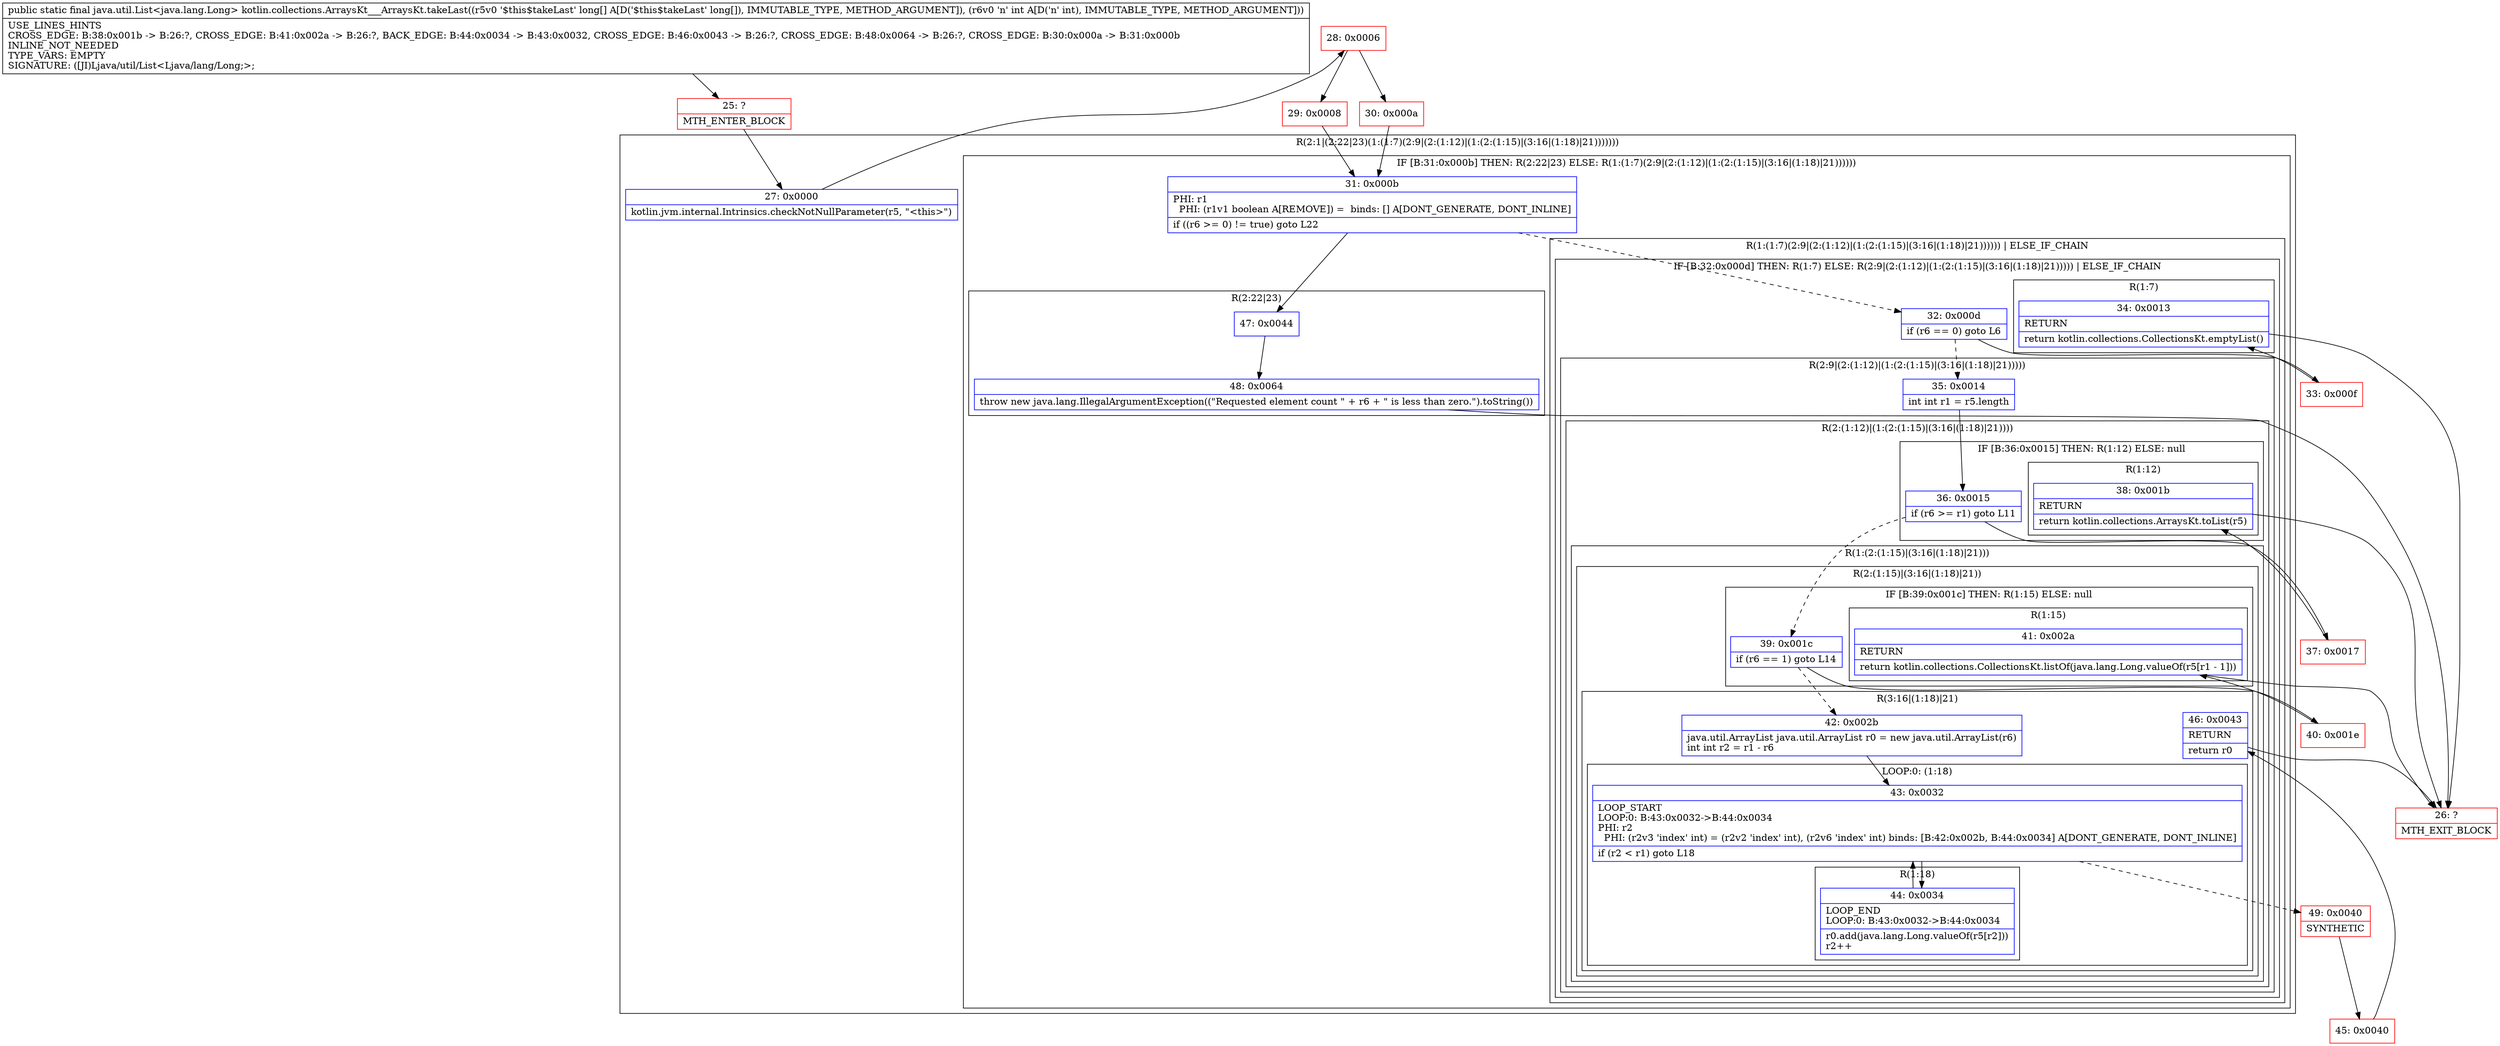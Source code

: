 digraph "CFG forkotlin.collections.ArraysKt___ArraysKt.takeLast([JI)Ljava\/util\/List;" {
subgraph cluster_Region_1328374871 {
label = "R(2:1|(2:22|23)(1:(1:7)(2:9|(2:(1:12)|(1:(2:(1:15)|(3:16|(1:18)|21)))))))";
node [shape=record,color=blue];
Node_27 [shape=record,label="{27\:\ 0x0000|kotlin.jvm.internal.Intrinsics.checkNotNullParameter(r5, \"\<this\>\")\l}"];
subgraph cluster_IfRegion_621306007 {
label = "IF [B:31:0x000b] THEN: R(2:22|23) ELSE: R(1:(1:7)(2:9|(2:(1:12)|(1:(2:(1:15)|(3:16|(1:18)|21))))))";
node [shape=record,color=blue];
Node_31 [shape=record,label="{31\:\ 0x000b|PHI: r1 \l  PHI: (r1v1 boolean A[REMOVE]) =  binds: [] A[DONT_GENERATE, DONT_INLINE]\l|if ((r6 \>= 0) != true) goto L22\l}"];
subgraph cluster_Region_1082343336 {
label = "R(2:22|23)";
node [shape=record,color=blue];
Node_47 [shape=record,label="{47\:\ 0x0044}"];
Node_48 [shape=record,label="{48\:\ 0x0064|throw new java.lang.IllegalArgumentException((\"Requested element count \" + r6 + \" is less than zero.\").toString())\l}"];
}
subgraph cluster_Region_408556934 {
label = "R(1:(1:7)(2:9|(2:(1:12)|(1:(2:(1:15)|(3:16|(1:18)|21)))))) | ELSE_IF_CHAIN\l";
node [shape=record,color=blue];
subgraph cluster_IfRegion_1014088966 {
label = "IF [B:32:0x000d] THEN: R(1:7) ELSE: R(2:9|(2:(1:12)|(1:(2:(1:15)|(3:16|(1:18)|21))))) | ELSE_IF_CHAIN\l";
node [shape=record,color=blue];
Node_32 [shape=record,label="{32\:\ 0x000d|if (r6 == 0) goto L6\l}"];
subgraph cluster_Region_1520113351 {
label = "R(1:7)";
node [shape=record,color=blue];
Node_34 [shape=record,label="{34\:\ 0x0013|RETURN\l|return kotlin.collections.CollectionsKt.emptyList()\l}"];
}
subgraph cluster_Region_964928195 {
label = "R(2:9|(2:(1:12)|(1:(2:(1:15)|(3:16|(1:18)|21)))))";
node [shape=record,color=blue];
Node_35 [shape=record,label="{35\:\ 0x0014|int int r1 = r5.length\l}"];
subgraph cluster_Region_62655555 {
label = "R(2:(1:12)|(1:(2:(1:15)|(3:16|(1:18)|21))))";
node [shape=record,color=blue];
subgraph cluster_IfRegion_33047786 {
label = "IF [B:36:0x0015] THEN: R(1:12) ELSE: null";
node [shape=record,color=blue];
Node_36 [shape=record,label="{36\:\ 0x0015|if (r6 \>= r1) goto L11\l}"];
subgraph cluster_Region_1266864023 {
label = "R(1:12)";
node [shape=record,color=blue];
Node_38 [shape=record,label="{38\:\ 0x001b|RETURN\l|return kotlin.collections.ArraysKt.toList(r5)\l}"];
}
}
subgraph cluster_Region_2036951572 {
label = "R(1:(2:(1:15)|(3:16|(1:18)|21)))";
node [shape=record,color=blue];
subgraph cluster_Region_2068215504 {
label = "R(2:(1:15)|(3:16|(1:18)|21))";
node [shape=record,color=blue];
subgraph cluster_IfRegion_419144687 {
label = "IF [B:39:0x001c] THEN: R(1:15) ELSE: null";
node [shape=record,color=blue];
Node_39 [shape=record,label="{39\:\ 0x001c|if (r6 == 1) goto L14\l}"];
subgraph cluster_Region_1677091372 {
label = "R(1:15)";
node [shape=record,color=blue];
Node_41 [shape=record,label="{41\:\ 0x002a|RETURN\l|return kotlin.collections.CollectionsKt.listOf(java.lang.Long.valueOf(r5[r1 \- 1]))\l}"];
}
}
subgraph cluster_Region_2046035759 {
label = "R(3:16|(1:18)|21)";
node [shape=record,color=blue];
Node_42 [shape=record,label="{42\:\ 0x002b|java.util.ArrayList java.util.ArrayList r0 = new java.util.ArrayList(r6)\lint int r2 = r1 \- r6\l}"];
subgraph cluster_LoopRegion_1564813160 {
label = "LOOP:0: (1:18)";
node [shape=record,color=blue];
Node_43 [shape=record,label="{43\:\ 0x0032|LOOP_START\lLOOP:0: B:43:0x0032\-\>B:44:0x0034\lPHI: r2 \l  PHI: (r2v3 'index' int) = (r2v2 'index' int), (r2v6 'index' int) binds: [B:42:0x002b, B:44:0x0034] A[DONT_GENERATE, DONT_INLINE]\l|if (r2 \< r1) goto L18\l}"];
subgraph cluster_Region_509208382 {
label = "R(1:18)";
node [shape=record,color=blue];
Node_44 [shape=record,label="{44\:\ 0x0034|LOOP_END\lLOOP:0: B:43:0x0032\-\>B:44:0x0034\l|r0.add(java.lang.Long.valueOf(r5[r2]))\lr2++\l}"];
}
}
Node_46 [shape=record,label="{46\:\ 0x0043|RETURN\l|return r0\l}"];
}
}
}
}
}
}
}
}
}
Node_25 [shape=record,color=red,label="{25\:\ ?|MTH_ENTER_BLOCK\l}"];
Node_28 [shape=record,color=red,label="{28\:\ 0x0006}"];
Node_29 [shape=record,color=red,label="{29\:\ 0x0008}"];
Node_33 [shape=record,color=red,label="{33\:\ 0x000f}"];
Node_26 [shape=record,color=red,label="{26\:\ ?|MTH_EXIT_BLOCK\l}"];
Node_37 [shape=record,color=red,label="{37\:\ 0x0017}"];
Node_40 [shape=record,color=red,label="{40\:\ 0x001e}"];
Node_49 [shape=record,color=red,label="{49\:\ 0x0040|SYNTHETIC\l}"];
Node_45 [shape=record,color=red,label="{45\:\ 0x0040}"];
Node_30 [shape=record,color=red,label="{30\:\ 0x000a}"];
MethodNode[shape=record,label="{public static final java.util.List\<java.lang.Long\> kotlin.collections.ArraysKt___ArraysKt.takeLast((r5v0 '$this$takeLast' long[] A[D('$this$takeLast' long[]), IMMUTABLE_TYPE, METHOD_ARGUMENT]), (r6v0 'n' int A[D('n' int), IMMUTABLE_TYPE, METHOD_ARGUMENT]))  | USE_LINES_HINTS\lCROSS_EDGE: B:38:0x001b \-\> B:26:?, CROSS_EDGE: B:41:0x002a \-\> B:26:?, BACK_EDGE: B:44:0x0034 \-\> B:43:0x0032, CROSS_EDGE: B:46:0x0043 \-\> B:26:?, CROSS_EDGE: B:48:0x0064 \-\> B:26:?, CROSS_EDGE: B:30:0x000a \-\> B:31:0x000b\lINLINE_NOT_NEEDED\lTYPE_VARS: EMPTY\lSIGNATURE: ([JI)Ljava\/util\/List\<Ljava\/lang\/Long;\>;\l}"];
MethodNode -> Node_25;Node_27 -> Node_28;
Node_31 -> Node_32[style=dashed];
Node_31 -> Node_47;
Node_47 -> Node_48;
Node_48 -> Node_26;
Node_32 -> Node_33;
Node_32 -> Node_35[style=dashed];
Node_34 -> Node_26;
Node_35 -> Node_36;
Node_36 -> Node_37;
Node_36 -> Node_39[style=dashed];
Node_38 -> Node_26;
Node_39 -> Node_40;
Node_39 -> Node_42[style=dashed];
Node_41 -> Node_26;
Node_42 -> Node_43;
Node_43 -> Node_44;
Node_43 -> Node_49[style=dashed];
Node_44 -> Node_43;
Node_46 -> Node_26;
Node_25 -> Node_27;
Node_28 -> Node_29;
Node_28 -> Node_30;
Node_29 -> Node_31;
Node_33 -> Node_34;
Node_37 -> Node_38;
Node_40 -> Node_41;
Node_49 -> Node_45;
Node_45 -> Node_46;
Node_30 -> Node_31;
}

